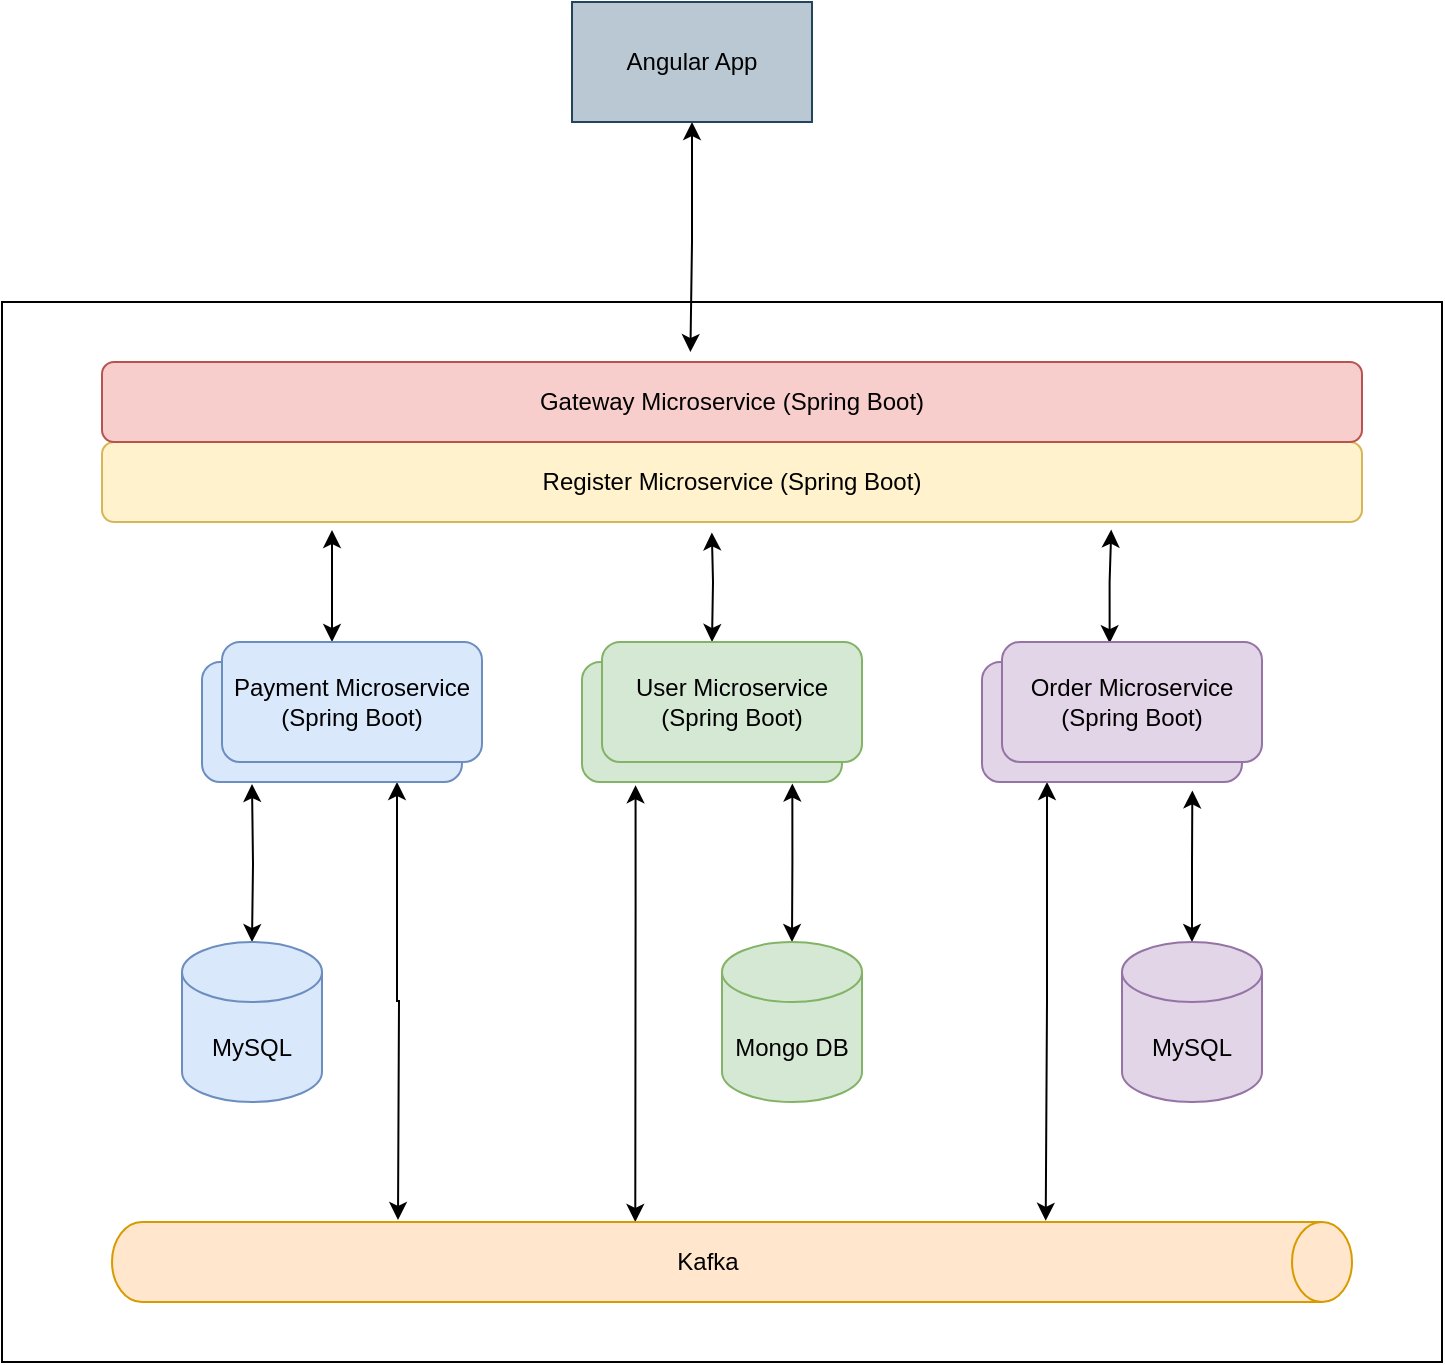 <mxfile version="14.9.3" type="github">
  <diagram id="KAYoFOVoinrggncDsqFn" name="Microservices">
    <mxGraphModel dx="1550" dy="888" grid="1" gridSize="10" guides="1" tooltips="1" connect="1" arrows="1" fold="1" page="1" pageScale="1" pageWidth="1169" pageHeight="827" math="0" shadow="0">
      <root>
        <mxCell id="0" />
        <mxCell id="1" parent="0" />
        <mxCell id="QA7NRQzsKsBDGc06PVG0-4" value="" style="rounded=0;whiteSpace=wrap;html=1;" parent="1" vertex="1">
          <mxGeometry x="225" y="220" width="720" height="530" as="geometry" />
        </mxCell>
        <mxCell id="L3RMMEHooMvjJA7UHUvk-8" style="edgeStyle=orthogonalEdgeStyle;rounded=0;orthogonalLoop=1;jettySize=auto;html=1;startArrow=classic;startFill=1;" parent="1" target="L3RMMEHooMvjJA7UHUvk-7" edge="1">
          <mxGeometry relative="1" as="geometry">
            <mxPoint x="350" y="461" as="sourcePoint" />
          </mxGeometry>
        </mxCell>
        <mxCell id="L3RMMEHooMvjJA7UHUvk-10" style="edgeStyle=orthogonalEdgeStyle;rounded=0;orthogonalLoop=1;jettySize=auto;html=1;startArrow=classic;startFill=1;exitX=0.75;exitY=1;exitDx=0;exitDy=0;" parent="1" source="L3RMMEHooMvjJA7UHUvk-1" edge="1">
          <mxGeometry relative="1" as="geometry">
            <mxPoint x="423" y="679" as="targetPoint" />
          </mxGeometry>
        </mxCell>
        <mxCell id="L3RMMEHooMvjJA7UHUvk-13" style="edgeStyle=orthogonalEdgeStyle;rounded=0;orthogonalLoop=1;jettySize=auto;html=1;startArrow=classic;startFill=1;" parent="1" edge="1">
          <mxGeometry relative="1" as="geometry">
            <mxPoint x="390" y="334" as="targetPoint" />
            <mxPoint x="390" y="390" as="sourcePoint" />
          </mxGeometry>
        </mxCell>
        <mxCell id="L3RMMEHooMvjJA7UHUvk-1" value="Berlin Microservice&lt;br&gt;(port 8081)" style="rounded=1;whiteSpace=wrap;html=1;fillColor=#dae8fc;strokeColor=#6c8ebf;" parent="1" vertex="1">
          <mxGeometry x="325" y="400" width="130" height="60" as="geometry" />
        </mxCell>
        <mxCell id="L3RMMEHooMvjJA7UHUvk-14" style="edgeStyle=orthogonalEdgeStyle;rounded=0;orthogonalLoop=1;jettySize=auto;html=1;entryX=0.484;entryY=1.13;entryDx=0;entryDy=0;entryPerimeter=0;startArrow=classic;startFill=1;" parent="1" target="L3RMMEHooMvjJA7UHUvk-3" edge="1">
          <mxGeometry relative="1" as="geometry">
            <mxPoint x="580" y="390" as="sourcePoint" />
          </mxGeometry>
        </mxCell>
        <mxCell id="QA7NRQzsKsBDGc06PVG0-1" style="edgeStyle=orthogonalEdgeStyle;rounded=0;orthogonalLoop=1;jettySize=auto;html=1;exitX=0.206;exitY=1.027;exitDx=0;exitDy=0;exitPerimeter=0;entryX=0;entryY=0.578;entryDx=0;entryDy=0;entryPerimeter=0;startArrow=classic;startFill=1;" parent="1" source="L3RMMEHooMvjJA7UHUvk-2" target="L3RMMEHooMvjJA7UHUvk-6" edge="1">
          <mxGeometry relative="1" as="geometry">
            <mxPoint x="542" y="690" as="targetPoint" />
            <Array as="points">
              <mxPoint x="542" y="520" />
              <mxPoint x="542" y="520" />
            </Array>
          </mxGeometry>
        </mxCell>
        <mxCell id="QA7NRQzsKsBDGc06PVG0-2" style="edgeStyle=orthogonalEdgeStyle;rounded=0;orthogonalLoop=1;jettySize=auto;html=1;entryX=0.5;entryY=0;entryDx=0;entryDy=0;entryPerimeter=0;exitX=0.809;exitY=1.013;exitDx=0;exitDy=0;exitPerimeter=0;startArrow=classic;startFill=1;" parent="1" source="L3RMMEHooMvjJA7UHUvk-2" target="L3RMMEHooMvjJA7UHUvk-5" edge="1">
          <mxGeometry relative="1" as="geometry" />
        </mxCell>
        <mxCell id="L3RMMEHooMvjJA7UHUvk-2" value="Tokio Microservice&lt;br&gt;(port 8082)" style="rounded=1;whiteSpace=wrap;html=1;fillColor=#d5e8d4;strokeColor=#82b366;" parent="1" vertex="1">
          <mxGeometry x="515" y="400" width="130" height="60" as="geometry" />
        </mxCell>
        <mxCell id="L3RMMEHooMvjJA7UHUvk-3" value="Register Microservice (Spring Boot)" style="rounded=1;whiteSpace=wrap;html=1;fillColor=#fff2cc;strokeColor=#d6b656;" parent="1" vertex="1">
          <mxGeometry x="275" y="290" width="630" height="40" as="geometry" />
        </mxCell>
        <mxCell id="L3RMMEHooMvjJA7UHUvk-5" value="Mongo DB" style="shape=cylinder3;whiteSpace=wrap;html=1;boundedLbl=1;backgroundOutline=1;size=15;fillColor=#d5e8d4;strokeColor=#82b366;" parent="1" vertex="1">
          <mxGeometry x="585" y="540" width="70" height="80" as="geometry" />
        </mxCell>
        <mxCell id="L3RMMEHooMvjJA7UHUvk-6" value="Kafka" style="shape=cylinder3;whiteSpace=wrap;html=1;boundedLbl=1;backgroundOutline=1;size=15;rotation=90;labelPosition=center;verticalLabelPosition=middle;align=center;verticalAlign=middle;horizontal=0;fillColor=#ffe6cc;strokeColor=#d79b00;" parent="1" vertex="1">
          <mxGeometry x="570" y="390" width="40" height="620" as="geometry" />
        </mxCell>
        <mxCell id="L3RMMEHooMvjJA7UHUvk-7" value="MySQL" style="shape=cylinder3;whiteSpace=wrap;html=1;boundedLbl=1;backgroundOutline=1;size=15;fillColor=#dae8fc;strokeColor=#6c8ebf;" parent="1" vertex="1">
          <mxGeometry x="315" y="540" width="70" height="80" as="geometry" />
        </mxCell>
        <mxCell id="L3RMMEHooMvjJA7UHUvk-12" value="Gateway Microservice (Spring Boot)" style="rounded=1;whiteSpace=wrap;html=1;fillColor=#f8cecc;strokeColor=#b85450;" parent="1" vertex="1">
          <mxGeometry x="275" y="250" width="630" height="40" as="geometry" />
        </mxCell>
        <mxCell id="lWMIxWkUatgDt7HEU0U--2" style="edgeStyle=orthogonalEdgeStyle;rounded=0;orthogonalLoop=1;jettySize=auto;html=1;entryX=0.467;entryY=-0.125;entryDx=0;entryDy=0;entryPerimeter=0;exitX=0.5;exitY=1;exitDx=0;exitDy=0;startArrow=classic;startFill=1;" parent="1" source="OP3ukJ3Obx6m8v8eR76j-5" target="L3RMMEHooMvjJA7UHUvk-12" edge="1">
          <mxGeometry relative="1" as="geometry">
            <mxPoint x="570" y="150" as="sourcePoint" />
          </mxGeometry>
        </mxCell>
        <mxCell id="lWMIxWkUatgDt7HEU0U--3" value="User Microservice&lt;br&gt;(Spring Boot)" style="rounded=1;whiteSpace=wrap;html=1;fillColor=#d5e8d4;strokeColor=#82b366;" parent="1" vertex="1">
          <mxGeometry x="525" y="390" width="130" height="60" as="geometry" />
        </mxCell>
        <mxCell id="lWMIxWkUatgDt7HEU0U--4" value="Payment Microservice&lt;br&gt;(Spring Boot)" style="rounded=1;whiteSpace=wrap;html=1;fillColor=#dae8fc;strokeColor=#6c8ebf;" parent="1" vertex="1">
          <mxGeometry x="335" y="390" width="130" height="60" as="geometry" />
        </mxCell>
        <mxCell id="99fwEK9ac6OcSUtNOezA-4" style="edgeStyle=orthogonalEdgeStyle;rounded=0;orthogonalLoop=1;jettySize=auto;html=1;entryX=0.801;entryY=1.095;entryDx=0;entryDy=0;entryPerimeter=0;startArrow=classic;startFill=1;exitX=0.414;exitY=0.01;exitDx=0;exitDy=0;exitPerimeter=0;" parent="1" source="99fwEK9ac6OcSUtNOezA-1" target="L3RMMEHooMvjJA7UHUvk-3" edge="1">
          <mxGeometry relative="1" as="geometry" />
        </mxCell>
        <mxCell id="OP3ukJ3Obx6m8v8eR76j-4" style="edgeStyle=orthogonalEdgeStyle;rounded=0;orthogonalLoop=1;jettySize=auto;html=1;exitX=0.25;exitY=1;exitDx=0;exitDy=0;entryX=-0.015;entryY=0.247;entryDx=0;entryDy=0;entryPerimeter=0;startArrow=classic;startFill=1;" parent="1" source="99fwEK9ac6OcSUtNOezA-2" target="L3RMMEHooMvjJA7UHUvk-6" edge="1">
          <mxGeometry relative="1" as="geometry" />
        </mxCell>
        <mxCell id="99fwEK9ac6OcSUtNOezA-2" value="Tokio Microservice&lt;br&gt;(port 8082)" style="rounded=1;whiteSpace=wrap;html=1;fillColor=#e1d5e7;strokeColor=#9673a6;" parent="1" vertex="1">
          <mxGeometry x="715" y="400" width="130" height="60" as="geometry" />
        </mxCell>
        <mxCell id="99fwEK9ac6OcSUtNOezA-1" value="Order Microservice&lt;br&gt;(Spring Boot)" style="rounded=1;whiteSpace=wrap;html=1;fillColor=#e1d5e7;strokeColor=#9673a6;" parent="1" vertex="1">
          <mxGeometry x="725" y="390" width="130" height="60" as="geometry" />
        </mxCell>
        <mxCell id="OP3ukJ3Obx6m8v8eR76j-3" style="edgeStyle=orthogonalEdgeStyle;rounded=0;orthogonalLoop=1;jettySize=auto;html=1;entryX=0.809;entryY=1.07;entryDx=0;entryDy=0;entryPerimeter=0;startArrow=classic;startFill=1;" parent="1" source="OP3ukJ3Obx6m8v8eR76j-1" target="99fwEK9ac6OcSUtNOezA-2" edge="1">
          <mxGeometry relative="1" as="geometry" />
        </mxCell>
        <mxCell id="OP3ukJ3Obx6m8v8eR76j-1" value="MySQL" style="shape=cylinder3;whiteSpace=wrap;html=1;boundedLbl=1;backgroundOutline=1;size=15;fillColor=#e1d5e7;strokeColor=#9673a6;" parent="1" vertex="1">
          <mxGeometry x="785" y="540" width="70" height="80" as="geometry" />
        </mxCell>
        <mxCell id="OP3ukJ3Obx6m8v8eR76j-5" value="Angular App" style="rounded=0;whiteSpace=wrap;html=1;fillColor=#bac8d3;strokeColor=#23445d;" parent="1" vertex="1">
          <mxGeometry x="510" y="70" width="120" height="60" as="geometry" />
        </mxCell>
      </root>
    </mxGraphModel>
  </diagram>
</mxfile>
